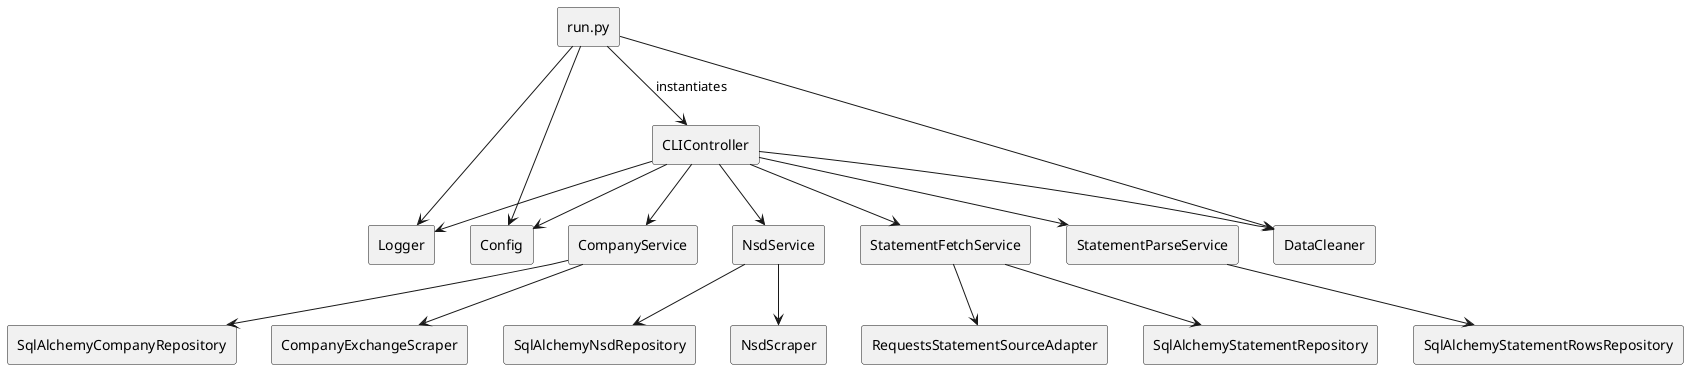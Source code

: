 @startuml
skinparam componentStyle rectangle
skinparam defaultTextAlignment center

' === ENTRY POINT ===
component run_py as "run.py" 
component cli as "CLIController"

run_py --> cli : instantiates

' === CONFIGURAÇÃO E LOGGER ===
component config as "Config"
component logger as "Logger"

run_py --> config
run_py --> logger
cli --> config
cli --> logger

' === DATA CLEANER ===
component cleaner as "DataCleaner"
run_py --> cleaner
cli --> cleaner

' === SERVICES ===
component company_service as "CompanyService"
component nsd_service as "NsdService"
component fetch_service as "StatementFetchService"
component parse_service as "StatementParseService"

cli --> company_service
cli --> nsd_service
cli --> fetch_service
cli --> parse_service

' === REPOSITORIES ===
component company_repo as "SqlAlchemyCompanyRepository"
component nsd_repo as "SqlAlchemyNsdRepository"
component stmt_repo as "SqlAlchemyStatementRepository"
component stmt_rows_repo as "SqlAlchemyStatementRowsRepository"

company_service --> company_repo
nsd_service --> nsd_repo
fetch_service --> stmt_repo
parse_service --> stmt_rows_repo

' === SCRAPERS / SOURCES ===
component company_scraper as "CompanyExchangeScraper"
component nsd_scraper as "NsdScraper"
component stmt_source as "RequestsStatementSourceAdapter"

company_service --> company_scraper
nsd_service --> nsd_scraper
fetch_service --> stmt_source

@enduml
